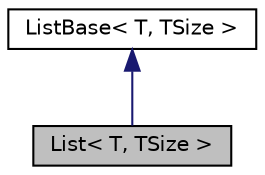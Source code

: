 digraph "List&lt; T, TSize &gt;"
{
  edge [fontname="Helvetica",fontsize="10",labelfontname="Helvetica",labelfontsize="10"];
  node [fontname="Helvetica",fontsize="10",shape=record];
  Node0 [label="List\< T, TSize \>",height=0.2,width=0.4,color="black", fillcolor="grey75", style="filled", fontcolor="black"];
  Node1 -> Node0 [dir="back",color="midnightblue",fontsize="10",style="solid",fontname="Helvetica"];
  Node1 [label="ListBase\< T, TSize \>",height=0.2,width=0.4,color="black", fillcolor="white", style="filled",URL="$structevo_1_1_list_base.html",tooltip="Base for all Evo list types (used internally). "];
}
